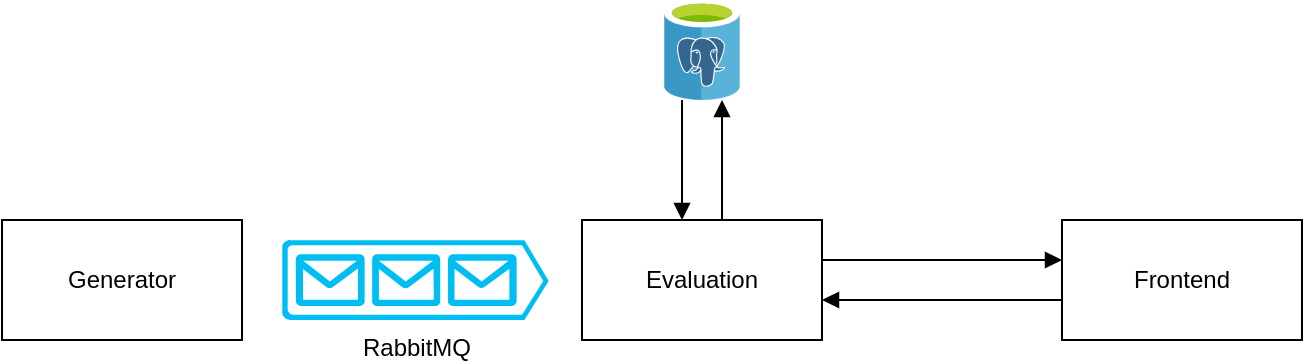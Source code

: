 <mxfile version="20.8.5" type="device"><diagram id="LJWB5B-eznimM1WCXfFA" name="Page-1"><mxGraphModel dx="820" dy="638" grid="1" gridSize="10" guides="1" tooltips="1" connect="1" arrows="1" fold="1" page="1" pageScale="1" pageWidth="850" pageHeight="1100" math="0" shadow="0"><root><mxCell id="0"/><mxCell id="1" parent="0"/><mxCell id="VEC_dpkur3eWK_-RA5Kx-1" value="RabbitMQ" style="verticalLabelPosition=bottom;html=1;verticalAlign=top;align=center;strokeColor=none;fillColor=#00BEF2;shape=mxgraph.azure.queue_generic;pointerEvents=1;" vertex="1" parent="1"><mxGeometry x="240" y="430" width="133.33" height="40" as="geometry"/></mxCell><mxCell id="VEC_dpkur3eWK_-RA5Kx-5" style="edgeStyle=orthogonalEdgeStyle;rounded=0;orthogonalLoop=1;jettySize=auto;html=1;strokeWidth=1;endArrow=block;endFill=1;" edge="1" parent="1" source="VEC_dpkur3eWK_-RA5Kx-2" target="VEC_dpkur3eWK_-RA5Kx-4"><mxGeometry relative="1" as="geometry"><Array as="points"><mxPoint x="440" y="390"/><mxPoint x="440" y="390"/></Array></mxGeometry></mxCell><mxCell id="VEC_dpkur3eWK_-RA5Kx-2" value="" style="sketch=0;aspect=fixed;html=1;points=[];align=center;image;fontSize=12;image=img/lib/mscae/Azure_Database_for_PostgreSQL_servers.svg;" vertex="1" parent="1"><mxGeometry x="431" y="310" width="38" height="50" as="geometry"/></mxCell><mxCell id="VEC_dpkur3eWK_-RA5Kx-3" value="Generator" style="rounded=0;whiteSpace=wrap;html=1;" vertex="1" parent="1"><mxGeometry x="100" y="420" width="120" height="60" as="geometry"/></mxCell><mxCell id="VEC_dpkur3eWK_-RA5Kx-6" style="edgeStyle=orthogonalEdgeStyle;rounded=0;orthogonalLoop=1;jettySize=auto;html=1;strokeWidth=1;endArrow=block;endFill=1;" edge="1" parent="1" source="VEC_dpkur3eWK_-RA5Kx-4" target="VEC_dpkur3eWK_-RA5Kx-2"><mxGeometry relative="1" as="geometry"><Array as="points"><mxPoint x="460" y="370"/><mxPoint x="460" y="370"/></Array></mxGeometry></mxCell><mxCell id="VEC_dpkur3eWK_-RA5Kx-9" style="edgeStyle=orthogonalEdgeStyle;rounded=0;orthogonalLoop=1;jettySize=auto;html=1;strokeWidth=1;endArrow=block;endFill=1;" edge="1" parent="1" source="VEC_dpkur3eWK_-RA5Kx-4" target="VEC_dpkur3eWK_-RA5Kx-8"><mxGeometry relative="1" as="geometry"><Array as="points"><mxPoint x="570" y="440"/><mxPoint x="570" y="440"/></Array></mxGeometry></mxCell><mxCell id="VEC_dpkur3eWK_-RA5Kx-4" value="Evaluation" style="rounded=0;whiteSpace=wrap;html=1;" vertex="1" parent="1"><mxGeometry x="390" y="420" width="120" height="60" as="geometry"/></mxCell><mxCell id="VEC_dpkur3eWK_-RA5Kx-7" value="" style="shape=image;html=1;verticalAlign=top;verticalLabelPosition=bottom;labelBackgroundColor=#ffffff;imageAspect=0;aspect=fixed;image=https://cdn3.iconfinder.com/data/icons/brands-pack/240/graphql-128.png" vertex="1" parent="1"><mxGeometry x="550" y="390" width="40" height="40" as="geometry"/></mxCell><mxCell id="VEC_dpkur3eWK_-RA5Kx-10" style="edgeStyle=orthogonalEdgeStyle;rounded=0;orthogonalLoop=1;jettySize=auto;html=1;strokeWidth=1;endArrow=block;endFill=1;" edge="1" parent="1" source="VEC_dpkur3eWK_-RA5Kx-8" target="VEC_dpkur3eWK_-RA5Kx-4"><mxGeometry relative="1" as="geometry"><Array as="points"><mxPoint x="580" y="460"/><mxPoint x="580" y="460"/></Array></mxGeometry></mxCell><mxCell id="VEC_dpkur3eWK_-RA5Kx-8" value="Frontend" style="rounded=0;whiteSpace=wrap;html=1;" vertex="1" parent="1"><mxGeometry x="630" y="420" width="120" height="60" as="geometry"/></mxCell></root></mxGraphModel></diagram></mxfile>